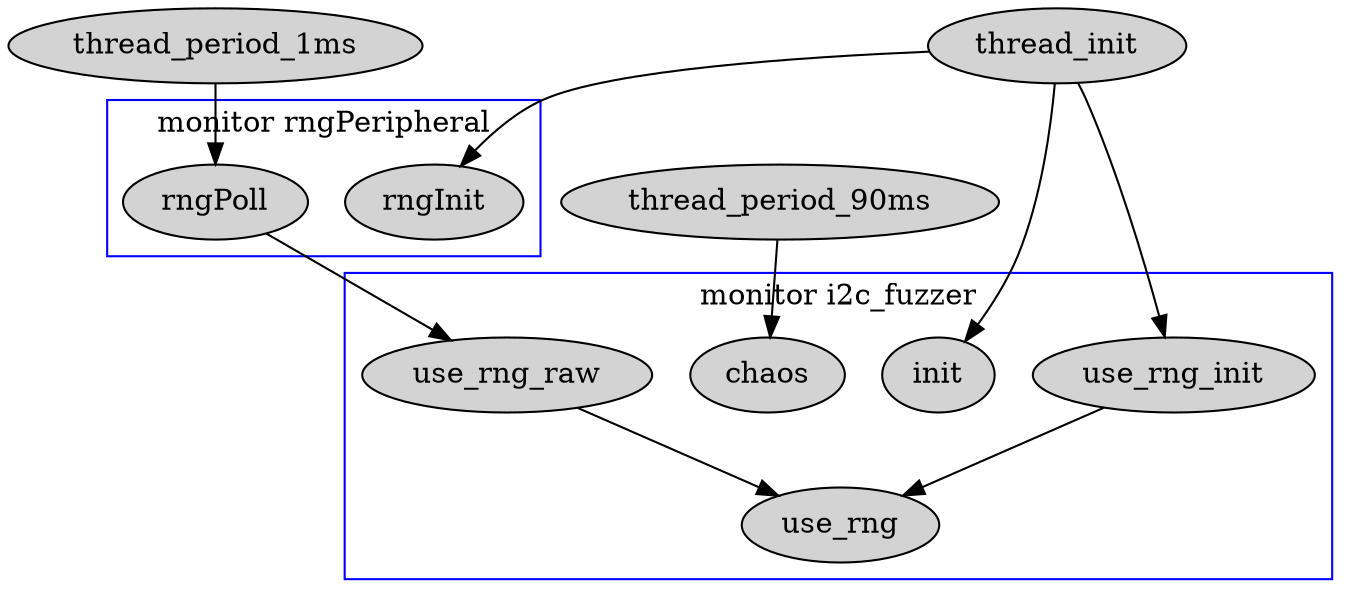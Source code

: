 digraph Tower {
    thread_period_1ms [style=filled];
    thread_period_90ms [style=filled];
    thread_init [style=filled];
    subgraph  cluster_i2c_fuzzer {
        color = blue;
        node [style=filled];
        chaos;
        init;
        use_rng;
        use_rng_init;
        use_rng_raw;
        label = "monitor i2c_fuzzer";
    }
    subgraph  cluster_rngPeripheral {
        color = blue;
        node [style=filled];
        rngInit;
        rngPoll;
        label = "monitor rngPeripheral";
    }
    thread_period_1ms -> rngPoll;
    thread_period_90ms -> chaos;
    thread_init -> rngInit;
    thread_init -> init;
    thread_init -> use_rng_init;
    use_rng_init -> use_rng;
    use_rng_raw -> use_rng;
    rngPoll -> use_rng_raw;
}